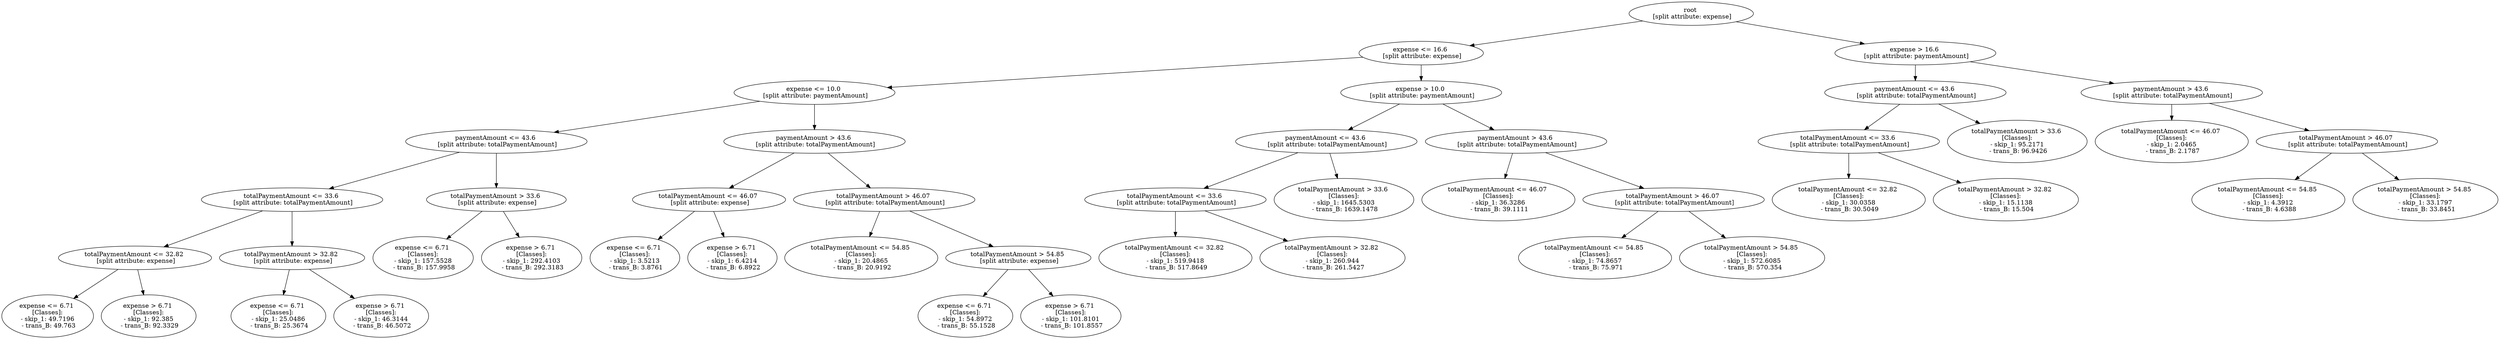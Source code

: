 // Road_Traffic_Fine_Management_Process-p_1-10
digraph "Road_Traffic_Fine_Management_Process-p_1-10" {
	"e27aaca1-0736-41b4-a48d-4ec49367a3ba" [label="root 
 [split attribute: expense]"]
	"3bbb8ba9-3381-4c42-b2b1-a47c53a664b5" [label="expense <= 16.6 
 [split attribute: expense]"]
	"e27aaca1-0736-41b4-a48d-4ec49367a3ba" -> "3bbb8ba9-3381-4c42-b2b1-a47c53a664b5"
	"f9a41d8b-4534-45cb-adc2-16dbc9d557ba" [label="expense <= 10.0 
 [split attribute: paymentAmount]"]
	"3bbb8ba9-3381-4c42-b2b1-a47c53a664b5" -> "f9a41d8b-4534-45cb-adc2-16dbc9d557ba"
	"e3658681-08c6-4669-a0d8-7940360126e9" [label="paymentAmount <= 43.6 
 [split attribute: totalPaymentAmount]"]
	"f9a41d8b-4534-45cb-adc2-16dbc9d557ba" -> "e3658681-08c6-4669-a0d8-7940360126e9"
	"1fe817cb-c6ad-4566-ae91-9b25034acf82" [label="totalPaymentAmount <= 33.6 
 [split attribute: totalPaymentAmount]"]
	"e3658681-08c6-4669-a0d8-7940360126e9" -> "1fe817cb-c6ad-4566-ae91-9b25034acf82"
	"cbbd8146-52dd-4070-af64-b1b78958770b" [label="totalPaymentAmount <= 32.82 
 [split attribute: expense]"]
	"1fe817cb-c6ad-4566-ae91-9b25034acf82" -> "cbbd8146-52dd-4070-af64-b1b78958770b"
	"19317ed5-559b-4233-833b-26c60a7961f8" [label="expense <= 6.71 
 [Classes]: 
 - skip_1: 49.7196 
 - trans_B: 49.763"]
	"cbbd8146-52dd-4070-af64-b1b78958770b" -> "19317ed5-559b-4233-833b-26c60a7961f8"
	"7e124ceb-50ca-4989-a0f9-1a20bd6e6b0b" [label="expense > 6.71 
 [Classes]: 
 - skip_1: 92.385 
 - trans_B: 92.3329"]
	"cbbd8146-52dd-4070-af64-b1b78958770b" -> "7e124ceb-50ca-4989-a0f9-1a20bd6e6b0b"
	"6c8938ef-078f-46e1-be7e-fb805f3476d0" [label="totalPaymentAmount > 32.82 
 [split attribute: expense]"]
	"1fe817cb-c6ad-4566-ae91-9b25034acf82" -> "6c8938ef-078f-46e1-be7e-fb805f3476d0"
	"24c2663f-0400-414c-b692-77684c33af28" [label="expense <= 6.71 
 [Classes]: 
 - skip_1: 25.0486 
 - trans_B: 25.3674"]
	"6c8938ef-078f-46e1-be7e-fb805f3476d0" -> "24c2663f-0400-414c-b692-77684c33af28"
	"53080a3a-13fc-465a-8627-5258e2f4cbff" [label="expense > 6.71 
 [Classes]: 
 - skip_1: 46.3144 
 - trans_B: 46.5072"]
	"6c8938ef-078f-46e1-be7e-fb805f3476d0" -> "53080a3a-13fc-465a-8627-5258e2f4cbff"
	"7b2514e4-5d1a-4aee-a0ac-e8511b136fe3" [label="totalPaymentAmount > 33.6 
 [split attribute: expense]"]
	"e3658681-08c6-4669-a0d8-7940360126e9" -> "7b2514e4-5d1a-4aee-a0ac-e8511b136fe3"
	"61d01a52-0722-42b3-a370-de0b0d10085c" [label="expense <= 6.71 
 [Classes]: 
 - skip_1: 157.5528 
 - trans_B: 157.9958"]
	"7b2514e4-5d1a-4aee-a0ac-e8511b136fe3" -> "61d01a52-0722-42b3-a370-de0b0d10085c"
	"b834bf87-5399-4286-8e58-ac10c6eba8c9" [label="expense > 6.71 
 [Classes]: 
 - skip_1: 292.4103 
 - trans_B: 292.3183"]
	"7b2514e4-5d1a-4aee-a0ac-e8511b136fe3" -> "b834bf87-5399-4286-8e58-ac10c6eba8c9"
	"4f8820f6-a9c7-4d31-ae69-281d67bba23d" [label="paymentAmount > 43.6 
 [split attribute: totalPaymentAmount]"]
	"f9a41d8b-4534-45cb-adc2-16dbc9d557ba" -> "4f8820f6-a9c7-4d31-ae69-281d67bba23d"
	"d0bfc4e1-8f41-4aeb-ad4c-b6dcb424c49b" [label="totalPaymentAmount <= 46.07 
 [split attribute: expense]"]
	"4f8820f6-a9c7-4d31-ae69-281d67bba23d" -> "d0bfc4e1-8f41-4aeb-ad4c-b6dcb424c49b"
	"629e5448-f962-4b71-aaeb-ec7ac5a15b87" [label="expense <= 6.71 
 [Classes]: 
 - skip_1: 3.5213 
 - trans_B: 3.8761"]
	"d0bfc4e1-8f41-4aeb-ad4c-b6dcb424c49b" -> "629e5448-f962-4b71-aaeb-ec7ac5a15b87"
	"7c05504b-e294-4588-b3fb-9f9a9d9457da" [label="expense > 6.71 
 [Classes]: 
 - skip_1: 6.4214 
 - trans_B: 6.8922"]
	"d0bfc4e1-8f41-4aeb-ad4c-b6dcb424c49b" -> "7c05504b-e294-4588-b3fb-9f9a9d9457da"
	"fa6fcc62-73db-427f-8939-e3e39cf40699" [label="totalPaymentAmount > 46.07 
 [split attribute: totalPaymentAmount]"]
	"4f8820f6-a9c7-4d31-ae69-281d67bba23d" -> "fa6fcc62-73db-427f-8939-e3e39cf40699"
	"982f0aa4-cd59-4b45-9142-a357bd012a7f" [label="totalPaymentAmount <= 54.85 
 [Classes]: 
 - skip_1: 20.4865 
 - trans_B: 20.9192"]
	"fa6fcc62-73db-427f-8939-e3e39cf40699" -> "982f0aa4-cd59-4b45-9142-a357bd012a7f"
	"76bcd653-d26a-4d08-98a5-3dd0f9f5d32c" [label="totalPaymentAmount > 54.85 
 [split attribute: expense]"]
	"fa6fcc62-73db-427f-8939-e3e39cf40699" -> "76bcd653-d26a-4d08-98a5-3dd0f9f5d32c"
	"27af182b-c0ca-4997-90f9-183d395d98af" [label="expense <= 6.71 
 [Classes]: 
 - skip_1: 54.8972 
 - trans_B: 55.1528"]
	"76bcd653-d26a-4d08-98a5-3dd0f9f5d32c" -> "27af182b-c0ca-4997-90f9-183d395d98af"
	"4ede1676-dfb1-46c0-95ce-2bb2715608be" [label="expense > 6.71 
 [Classes]: 
 - skip_1: 101.8101 
 - trans_B: 101.8557"]
	"76bcd653-d26a-4d08-98a5-3dd0f9f5d32c" -> "4ede1676-dfb1-46c0-95ce-2bb2715608be"
	"52c26054-cf08-4fd3-85bb-820a95b4619c" [label="expense > 10.0 
 [split attribute: paymentAmount]"]
	"3bbb8ba9-3381-4c42-b2b1-a47c53a664b5" -> "52c26054-cf08-4fd3-85bb-820a95b4619c"
	"3f6f3a08-56d5-4df7-b179-68f0b96b5644" [label="paymentAmount <= 43.6 
 [split attribute: totalPaymentAmount]"]
	"52c26054-cf08-4fd3-85bb-820a95b4619c" -> "3f6f3a08-56d5-4df7-b179-68f0b96b5644"
	"e8c9eee5-e0ab-492a-8d4d-602a95b6a7e2" [label="totalPaymentAmount <= 33.6 
 [split attribute: totalPaymentAmount]"]
	"3f6f3a08-56d5-4df7-b179-68f0b96b5644" -> "e8c9eee5-e0ab-492a-8d4d-602a95b6a7e2"
	"18db73d7-df95-48bd-8c8a-e192ebbb1440" [label="totalPaymentAmount <= 32.82 
 [Classes]: 
 - skip_1: 519.9418 
 - trans_B: 517.8649"]
	"e8c9eee5-e0ab-492a-8d4d-602a95b6a7e2" -> "18db73d7-df95-48bd-8c8a-e192ebbb1440"
	"8892b93b-fcac-4e8b-b60d-7ad7ce5a271d" [label="totalPaymentAmount > 32.82 
 [Classes]: 
 - skip_1: 260.944 
 - trans_B: 261.5427"]
	"e8c9eee5-e0ab-492a-8d4d-602a95b6a7e2" -> "8892b93b-fcac-4e8b-b60d-7ad7ce5a271d"
	"c6262f29-e0ec-451f-970b-6ce1792b9382" [label="totalPaymentAmount > 33.6 
 [Classes]: 
 - skip_1: 1645.5303 
 - trans_B: 1639.1478"]
	"3f6f3a08-56d5-4df7-b179-68f0b96b5644" -> "c6262f29-e0ec-451f-970b-6ce1792b9382"
	"49364c75-85fe-47b0-bac0-1e3785234244" [label="paymentAmount > 43.6 
 [split attribute: totalPaymentAmount]"]
	"52c26054-cf08-4fd3-85bb-820a95b4619c" -> "49364c75-85fe-47b0-bac0-1e3785234244"
	"3eb0b62e-a207-4dbc-bfb9-3f6f7e5a9b26" [label="totalPaymentAmount <= 46.07 
 [Classes]: 
 - skip_1: 36.3286 
 - trans_B: 39.1111"]
	"49364c75-85fe-47b0-bac0-1e3785234244" -> "3eb0b62e-a207-4dbc-bfb9-3f6f7e5a9b26"
	"04fc2898-3c1b-47b2-8165-c898c72e4de8" [label="totalPaymentAmount > 46.07 
 [split attribute: totalPaymentAmount]"]
	"49364c75-85fe-47b0-bac0-1e3785234244" -> "04fc2898-3c1b-47b2-8165-c898c72e4de8"
	"b3a1e4a7-9150-4a6d-b886-6c4bc872979d" [label="totalPaymentAmount <= 54.85 
 [Classes]: 
 - skip_1: 74.8657 
 - trans_B: 75.971"]
	"04fc2898-3c1b-47b2-8165-c898c72e4de8" -> "b3a1e4a7-9150-4a6d-b886-6c4bc872979d"
	"f03b2764-c585-491c-8a7e-dfba8f8f619d" [label="totalPaymentAmount > 54.85 
 [Classes]: 
 - skip_1: 572.6085 
 - trans_B: 570.354"]
	"04fc2898-3c1b-47b2-8165-c898c72e4de8" -> "f03b2764-c585-491c-8a7e-dfba8f8f619d"
	"949b94ad-bd91-4221-a067-4f137ed9dbfe" [label="expense > 16.6 
 [split attribute: paymentAmount]"]
	"e27aaca1-0736-41b4-a48d-4ec49367a3ba" -> "949b94ad-bd91-4221-a067-4f137ed9dbfe"
	"76b01bff-d445-428d-a7a4-55df97432966" [label="paymentAmount <= 43.6 
 [split attribute: totalPaymentAmount]"]
	"949b94ad-bd91-4221-a067-4f137ed9dbfe" -> "76b01bff-d445-428d-a7a4-55df97432966"
	"eb883c9f-b222-4a03-8542-9e378a33b8b1" [label="totalPaymentAmount <= 33.6 
 [split attribute: totalPaymentAmount]"]
	"76b01bff-d445-428d-a7a4-55df97432966" -> "eb883c9f-b222-4a03-8542-9e378a33b8b1"
	"2df94248-926b-46e4-a3b7-1b016db23c0d" [label="totalPaymentAmount <= 32.82 
 [Classes]: 
 - skip_1: 30.0358 
 - trans_B: 30.5049"]
	"eb883c9f-b222-4a03-8542-9e378a33b8b1" -> "2df94248-926b-46e4-a3b7-1b016db23c0d"
	"c0437ab0-5b24-4a19-b3e1-ab5db22172d2" [label="totalPaymentAmount > 32.82 
 [Classes]: 
 - skip_1: 15.1138 
 - trans_B: 15.504"]
	"eb883c9f-b222-4a03-8542-9e378a33b8b1" -> "c0437ab0-5b24-4a19-b3e1-ab5db22172d2"
	"020b8b41-4c70-4071-b96d-0d5f750e552b" [label="totalPaymentAmount > 33.6 
 [Classes]: 
 - skip_1: 95.2171 
 - trans_B: 96.9426"]
	"76b01bff-d445-428d-a7a4-55df97432966" -> "020b8b41-4c70-4071-b96d-0d5f750e552b"
	"4bfbeced-dc7b-4ffe-840c-233149805587" [label="paymentAmount > 43.6 
 [split attribute: totalPaymentAmount]"]
	"949b94ad-bd91-4221-a067-4f137ed9dbfe" -> "4bfbeced-dc7b-4ffe-840c-233149805587"
	"1dcf90b3-b743-42d3-912c-63026dd0a356" [label="totalPaymentAmount <= 46.07 
 [Classes]: 
 - skip_1: 2.0465 
 - trans_B: 2.1787"]
	"4bfbeced-dc7b-4ffe-840c-233149805587" -> "1dcf90b3-b743-42d3-912c-63026dd0a356"
	"b74c2066-07d5-46fb-8265-c2c14e5fa89b" [label="totalPaymentAmount > 46.07 
 [split attribute: totalPaymentAmount]"]
	"4bfbeced-dc7b-4ffe-840c-233149805587" -> "b74c2066-07d5-46fb-8265-c2c14e5fa89b"
	"f5221e86-dbe5-4d63-aaf8-36ca32704857" [label="totalPaymentAmount <= 54.85 
 [Classes]: 
 - skip_1: 4.3912 
 - trans_B: 4.6388"]
	"b74c2066-07d5-46fb-8265-c2c14e5fa89b" -> "f5221e86-dbe5-4d63-aaf8-36ca32704857"
	"58b2f123-14a7-4b76-8bbd-0fa21acbeb34" [label="totalPaymentAmount > 54.85 
 [Classes]: 
 - skip_1: 33.1797 
 - trans_B: 33.8451"]
	"b74c2066-07d5-46fb-8265-c2c14e5fa89b" -> "58b2f123-14a7-4b76-8bbd-0fa21acbeb34"
}
